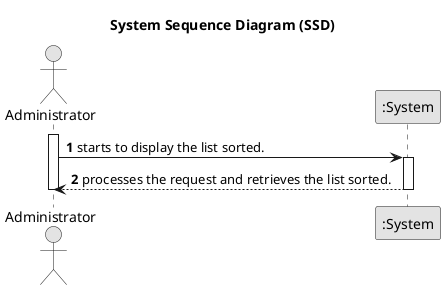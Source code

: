 @startuml
skinparam monochrome true
skinparam packageStyle rectangle
skinparam shadowing false

title System Sequence Diagram (SSD)

autonumber
actor Administrator
participant ":System" as System

activate Administrator
    Administrator -> System : starts to display the list sorted.
    activate System
        System --> Administrator : processes the request and retrieves the list sorted.
    deactivate System
deactivate Administrator


@enduml